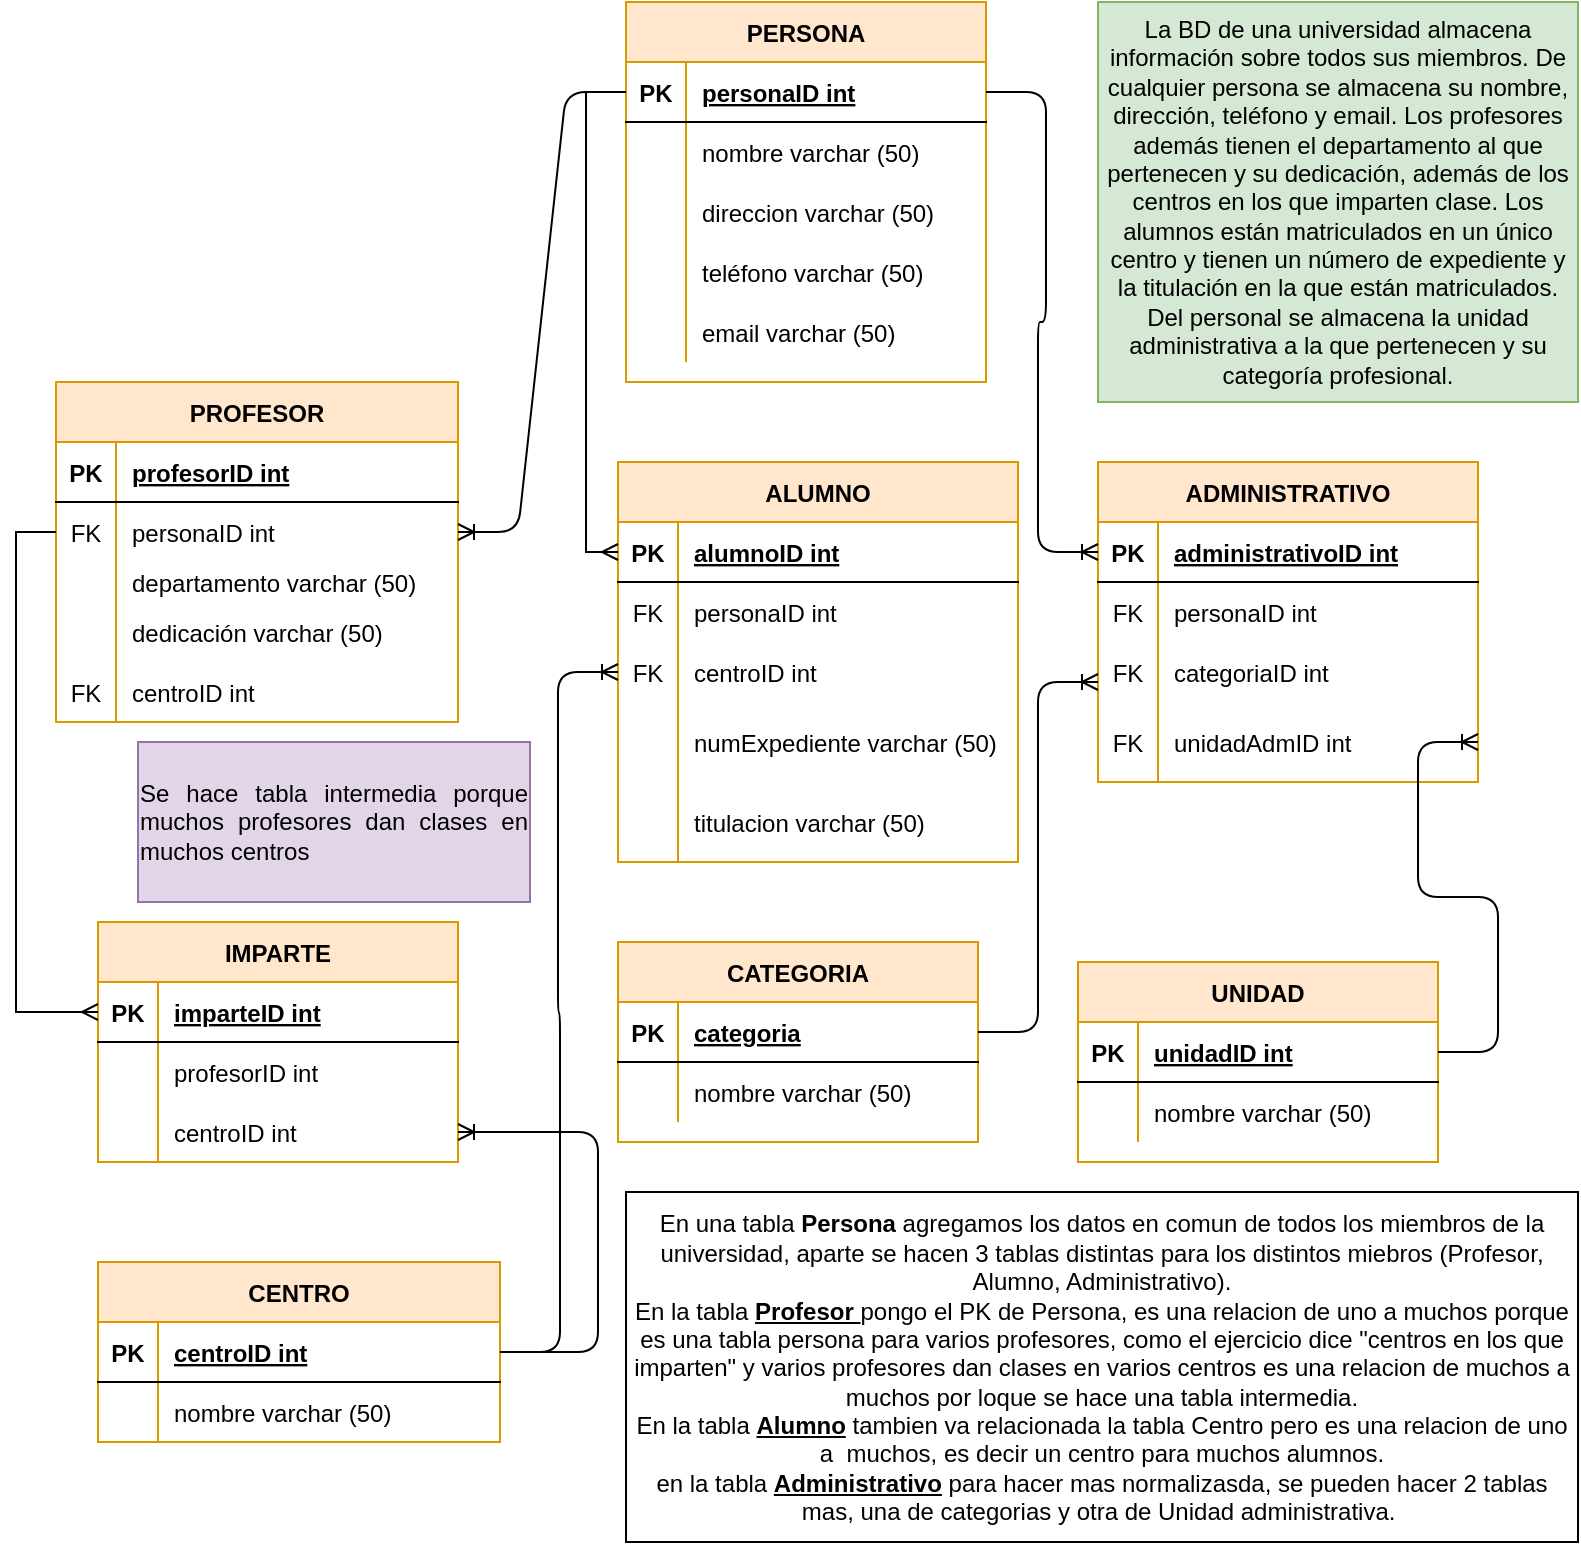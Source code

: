 <mxfile version="15.3.8" type="google"><diagram id="h5-WlAug1_C6gO8eto4v" name="Page-1"><mxGraphModel dx="868" dy="460" grid="1" gridSize="10" guides="1" tooltips="1" connect="1" arrows="1" fold="1" page="1" pageScale="1" pageWidth="827" pageHeight="1169" math="0" shadow="0"><root><mxCell id="0"/><mxCell id="1" parent="0"/><mxCell id="gMLhg_stu6vgITendecX-1" value="PERSONA" style="shape=table;startSize=30;container=1;collapsible=1;childLayout=tableLayout;fixedRows=1;rowLines=0;fontStyle=1;align=center;resizeLast=1;fillColor=#ffe6cc;strokeColor=#d79b00;" parent="1" vertex="1"><mxGeometry x="324" y="30" width="180" height="190" as="geometry"/></mxCell><mxCell id="gMLhg_stu6vgITendecX-2" value="" style="shape=partialRectangle;collapsible=0;dropTarget=0;pointerEvents=0;fillColor=none;top=0;left=0;bottom=1;right=0;points=[[0,0.5],[1,0.5]];portConstraint=eastwest;" parent="gMLhg_stu6vgITendecX-1" vertex="1"><mxGeometry y="30" width="180" height="30" as="geometry"/></mxCell><mxCell id="gMLhg_stu6vgITendecX-3" value="PK" style="shape=partialRectangle;connectable=0;fillColor=none;top=0;left=0;bottom=0;right=0;fontStyle=1;overflow=hidden;" parent="gMLhg_stu6vgITendecX-2" vertex="1"><mxGeometry width="30" height="30" as="geometry"/></mxCell><mxCell id="gMLhg_stu6vgITendecX-4" value="personaID int" style="shape=partialRectangle;connectable=0;fillColor=none;top=0;left=0;bottom=0;right=0;align=left;spacingLeft=6;fontStyle=5;overflow=hidden;" parent="gMLhg_stu6vgITendecX-2" vertex="1"><mxGeometry x="30" width="150" height="30" as="geometry"/></mxCell><mxCell id="gMLhg_stu6vgITendecX-5" value="" style="shape=partialRectangle;collapsible=0;dropTarget=0;pointerEvents=0;fillColor=none;top=0;left=0;bottom=0;right=0;points=[[0,0.5],[1,0.5]];portConstraint=eastwest;" parent="gMLhg_stu6vgITendecX-1" vertex="1"><mxGeometry y="60" width="180" height="30" as="geometry"/></mxCell><mxCell id="gMLhg_stu6vgITendecX-6" value="" style="shape=partialRectangle;connectable=0;fillColor=none;top=0;left=0;bottom=0;right=0;editable=1;overflow=hidden;" parent="gMLhg_stu6vgITendecX-5" vertex="1"><mxGeometry width="30" height="30" as="geometry"/></mxCell><mxCell id="gMLhg_stu6vgITendecX-7" value="nombre varchar (50)" style="shape=partialRectangle;connectable=0;fillColor=none;top=0;left=0;bottom=0;right=0;align=left;spacingLeft=6;overflow=hidden;" parent="gMLhg_stu6vgITendecX-5" vertex="1"><mxGeometry x="30" width="150" height="30" as="geometry"/></mxCell><mxCell id="gMLhg_stu6vgITendecX-8" value="" style="shape=partialRectangle;collapsible=0;dropTarget=0;pointerEvents=0;fillColor=none;top=0;left=0;bottom=0;right=0;points=[[0,0.5],[1,0.5]];portConstraint=eastwest;" parent="gMLhg_stu6vgITendecX-1" vertex="1"><mxGeometry y="90" width="180" height="30" as="geometry"/></mxCell><mxCell id="gMLhg_stu6vgITendecX-9" value="" style="shape=partialRectangle;connectable=0;fillColor=none;top=0;left=0;bottom=0;right=0;editable=1;overflow=hidden;" parent="gMLhg_stu6vgITendecX-8" vertex="1"><mxGeometry width="30" height="30" as="geometry"/></mxCell><mxCell id="gMLhg_stu6vgITendecX-10" value="direccion varchar (50)" style="shape=partialRectangle;connectable=0;fillColor=none;top=0;left=0;bottom=0;right=0;align=left;spacingLeft=6;overflow=hidden;" parent="gMLhg_stu6vgITendecX-8" vertex="1"><mxGeometry x="30" width="150" height="30" as="geometry"/></mxCell><mxCell id="gMLhg_stu6vgITendecX-11" value="" style="shape=partialRectangle;collapsible=0;dropTarget=0;pointerEvents=0;fillColor=none;top=0;left=0;bottom=0;right=0;points=[[0,0.5],[1,0.5]];portConstraint=eastwest;" parent="gMLhg_stu6vgITendecX-1" vertex="1"><mxGeometry y="120" width="180" height="30" as="geometry"/></mxCell><mxCell id="gMLhg_stu6vgITendecX-12" value="" style="shape=partialRectangle;connectable=0;fillColor=none;top=0;left=0;bottom=0;right=0;editable=1;overflow=hidden;" parent="gMLhg_stu6vgITendecX-11" vertex="1"><mxGeometry width="30" height="30" as="geometry"/></mxCell><mxCell id="gMLhg_stu6vgITendecX-13" value="teléfono varchar (50)" style="shape=partialRectangle;connectable=0;fillColor=none;top=0;left=0;bottom=0;right=0;align=left;spacingLeft=6;overflow=hidden;" parent="gMLhg_stu6vgITendecX-11" vertex="1"><mxGeometry x="30" width="150" height="30" as="geometry"/></mxCell><mxCell id="gMLhg_stu6vgITendecX-14" value="" style="shape=partialRectangle;collapsible=0;dropTarget=0;pointerEvents=0;fillColor=none;top=0;left=0;bottom=0;right=0;points=[[0,0.5],[1,0.5]];portConstraint=eastwest;" parent="gMLhg_stu6vgITendecX-1" vertex="1"><mxGeometry y="150" width="180" height="30" as="geometry"/></mxCell><mxCell id="gMLhg_stu6vgITendecX-15" value="" style="shape=partialRectangle;connectable=0;fillColor=none;top=0;left=0;bottom=0;right=0;editable=1;overflow=hidden;" parent="gMLhg_stu6vgITendecX-14" vertex="1"><mxGeometry width="30" height="30" as="geometry"/></mxCell><mxCell id="gMLhg_stu6vgITendecX-16" value="email varchar (50)" style="shape=partialRectangle;connectable=0;fillColor=none;top=0;left=0;bottom=0;right=0;align=left;spacingLeft=6;overflow=hidden;" parent="gMLhg_stu6vgITendecX-14" vertex="1"><mxGeometry x="30" width="150" height="30" as="geometry"/></mxCell><mxCell id="gMLhg_stu6vgITendecX-17" value="PROFESOR" style="shape=table;startSize=30;container=1;collapsible=1;childLayout=tableLayout;fixedRows=1;rowLines=0;fontStyle=1;align=center;resizeLast=1;fillColor=#ffe6cc;strokeColor=#d79b00;" parent="1" vertex="1"><mxGeometry x="39" y="220" width="201" height="170" as="geometry"/></mxCell><mxCell id="gMLhg_stu6vgITendecX-18" value="" style="shape=partialRectangle;collapsible=0;dropTarget=0;pointerEvents=0;fillColor=none;top=0;left=0;bottom=1;right=0;points=[[0,0.5],[1,0.5]];portConstraint=eastwest;" parent="gMLhg_stu6vgITendecX-17" vertex="1"><mxGeometry y="30" width="201" height="30" as="geometry"/></mxCell><mxCell id="gMLhg_stu6vgITendecX-19" value="PK" style="shape=partialRectangle;connectable=0;fillColor=none;top=0;left=0;bottom=0;right=0;fontStyle=1;overflow=hidden;" parent="gMLhg_stu6vgITendecX-18" vertex="1"><mxGeometry width="30" height="30" as="geometry"/></mxCell><mxCell id="gMLhg_stu6vgITendecX-20" value="profesorID int" style="shape=partialRectangle;connectable=0;fillColor=none;top=0;left=0;bottom=0;right=0;align=left;spacingLeft=6;fontStyle=5;overflow=hidden;" parent="gMLhg_stu6vgITendecX-18" vertex="1"><mxGeometry x="30" width="171" height="30" as="geometry"/></mxCell><mxCell id="gMLhg_stu6vgITendecX-21" value="" style="shape=partialRectangle;collapsible=0;dropTarget=0;pointerEvents=0;fillColor=none;top=0;left=0;bottom=0;right=0;points=[[0,0.5],[1,0.5]];portConstraint=eastwest;" parent="gMLhg_stu6vgITendecX-17" vertex="1"><mxGeometry y="60" width="201" height="30" as="geometry"/></mxCell><mxCell id="gMLhg_stu6vgITendecX-22" value="FK" style="shape=partialRectangle;connectable=0;fillColor=none;top=0;left=0;bottom=0;right=0;editable=1;overflow=hidden;" parent="gMLhg_stu6vgITendecX-21" vertex="1"><mxGeometry width="30" height="30" as="geometry"/></mxCell><mxCell id="gMLhg_stu6vgITendecX-23" value="personaID int" style="shape=partialRectangle;connectable=0;fillColor=none;top=0;left=0;bottom=0;right=0;align=left;spacingLeft=6;overflow=hidden;" parent="gMLhg_stu6vgITendecX-21" vertex="1"><mxGeometry x="30" width="171" height="30" as="geometry"/></mxCell><mxCell id="gMLhg_stu6vgITendecX-24" value="" style="shape=partialRectangle;collapsible=0;dropTarget=0;pointerEvents=0;fillColor=none;top=0;left=0;bottom=0;right=0;points=[[0,0.5],[1,0.5]];portConstraint=eastwest;" parent="gMLhg_stu6vgITendecX-17" vertex="1"><mxGeometry y="90" width="201" height="20" as="geometry"/></mxCell><mxCell id="gMLhg_stu6vgITendecX-25" value="" style="shape=partialRectangle;connectable=0;fillColor=none;top=0;left=0;bottom=0;right=0;editable=1;overflow=hidden;" parent="gMLhg_stu6vgITendecX-24" vertex="1"><mxGeometry width="30" height="20" as="geometry"/></mxCell><mxCell id="gMLhg_stu6vgITendecX-26" value="departamento varchar (50)" style="shape=partialRectangle;connectable=0;fillColor=none;top=0;left=0;bottom=0;right=0;align=left;spacingLeft=6;overflow=hidden;" parent="gMLhg_stu6vgITendecX-24" vertex="1"><mxGeometry x="30" width="171" height="20" as="geometry"/></mxCell><mxCell id="gMLhg_stu6vgITendecX-27" value="" style="shape=partialRectangle;collapsible=0;dropTarget=0;pointerEvents=0;fillColor=none;top=0;left=0;bottom=0;right=0;points=[[0,0.5],[1,0.5]];portConstraint=eastwest;" parent="gMLhg_stu6vgITendecX-17" vertex="1"><mxGeometry y="110" width="201" height="30" as="geometry"/></mxCell><mxCell id="gMLhg_stu6vgITendecX-28" value="" style="shape=partialRectangle;connectable=0;fillColor=none;top=0;left=0;bottom=0;right=0;editable=1;overflow=hidden;" parent="gMLhg_stu6vgITendecX-27" vertex="1"><mxGeometry width="30" height="30" as="geometry"/></mxCell><mxCell id="gMLhg_stu6vgITendecX-29" value="dedicación varchar (50)" style="shape=partialRectangle;connectable=0;fillColor=none;top=0;left=0;bottom=0;right=0;align=left;spacingLeft=6;overflow=hidden;" parent="gMLhg_stu6vgITendecX-27" vertex="1"><mxGeometry x="30" width="171" height="30" as="geometry"/></mxCell><mxCell id="gMLhg_stu6vgITendecX-91" value="" style="shape=partialRectangle;collapsible=0;dropTarget=0;pointerEvents=0;fillColor=none;top=0;left=0;bottom=0;right=0;points=[[0,0.5],[1,0.5]];portConstraint=eastwest;" parent="gMLhg_stu6vgITendecX-17" vertex="1"><mxGeometry y="140" width="201" height="30" as="geometry"/></mxCell><mxCell id="gMLhg_stu6vgITendecX-92" value="FK" style="shape=partialRectangle;connectable=0;fillColor=none;top=0;left=0;bottom=0;right=0;editable=1;overflow=hidden;" parent="gMLhg_stu6vgITendecX-91" vertex="1"><mxGeometry width="30" height="30" as="geometry"/></mxCell><mxCell id="gMLhg_stu6vgITendecX-93" value="centroID int" style="shape=partialRectangle;connectable=0;fillColor=none;top=0;left=0;bottom=0;right=0;align=left;spacingLeft=6;overflow=hidden;" parent="gMLhg_stu6vgITendecX-91" vertex="1"><mxGeometry x="30" width="171" height="30" as="geometry"/></mxCell><mxCell id="gMLhg_stu6vgITendecX-30" value="ALUMNO" style="shape=table;startSize=30;container=1;collapsible=1;childLayout=tableLayout;fixedRows=1;rowLines=0;fontStyle=1;align=center;resizeLast=1;fillColor=#ffe6cc;strokeColor=#d79b00;" parent="1" vertex="1"><mxGeometry x="320" y="260" width="200" height="200" as="geometry"/></mxCell><mxCell id="gMLhg_stu6vgITendecX-31" value="" style="shape=partialRectangle;collapsible=0;dropTarget=0;pointerEvents=0;fillColor=none;top=0;left=0;bottom=1;right=0;points=[[0,0.5],[1,0.5]];portConstraint=eastwest;" parent="gMLhg_stu6vgITendecX-30" vertex="1"><mxGeometry y="30" width="200" height="30" as="geometry"/></mxCell><mxCell id="gMLhg_stu6vgITendecX-32" value="PK" style="shape=partialRectangle;connectable=0;fillColor=none;top=0;left=0;bottom=0;right=0;fontStyle=1;overflow=hidden;" parent="gMLhg_stu6vgITendecX-31" vertex="1"><mxGeometry width="30" height="30" as="geometry"/></mxCell><mxCell id="gMLhg_stu6vgITendecX-33" value="alumnoID int" style="shape=partialRectangle;connectable=0;fillColor=none;top=0;left=0;bottom=0;right=0;align=left;spacingLeft=6;fontStyle=5;overflow=hidden;" parent="gMLhg_stu6vgITendecX-31" vertex="1"><mxGeometry x="30" width="170" height="30" as="geometry"/></mxCell><mxCell id="gMLhg_stu6vgITendecX-34" value="" style="shape=partialRectangle;collapsible=0;dropTarget=0;pointerEvents=0;fillColor=none;top=0;left=0;bottom=0;right=0;points=[[0,0.5],[1,0.5]];portConstraint=eastwest;" parent="gMLhg_stu6vgITendecX-30" vertex="1"><mxGeometry y="60" width="200" height="30" as="geometry"/></mxCell><mxCell id="gMLhg_stu6vgITendecX-35" value="FK" style="shape=partialRectangle;connectable=0;fillColor=none;top=0;left=0;bottom=0;right=0;editable=1;overflow=hidden;" parent="gMLhg_stu6vgITendecX-34" vertex="1"><mxGeometry width="30" height="30" as="geometry"/></mxCell><mxCell id="gMLhg_stu6vgITendecX-36" value="personaID int" style="shape=partialRectangle;connectable=0;fillColor=none;top=0;left=0;bottom=0;right=0;align=left;spacingLeft=6;overflow=hidden;" parent="gMLhg_stu6vgITendecX-34" vertex="1"><mxGeometry x="30" width="170" height="30" as="geometry"/></mxCell><mxCell id="gMLhg_stu6vgITendecX-37" value="" style="shape=partialRectangle;collapsible=0;dropTarget=0;pointerEvents=0;fillColor=none;top=0;left=0;bottom=0;right=0;points=[[0,0.5],[1,0.5]];portConstraint=eastwest;" parent="gMLhg_stu6vgITendecX-30" vertex="1"><mxGeometry y="90" width="200" height="30" as="geometry"/></mxCell><mxCell id="gMLhg_stu6vgITendecX-38" value="FK" style="shape=partialRectangle;connectable=0;fillColor=none;top=0;left=0;bottom=0;right=0;editable=1;overflow=hidden;" parent="gMLhg_stu6vgITendecX-37" vertex="1"><mxGeometry width="30" height="30" as="geometry"/></mxCell><mxCell id="gMLhg_stu6vgITendecX-39" value="centroID int" style="shape=partialRectangle;connectable=0;fillColor=none;top=0;left=0;bottom=0;right=0;align=left;spacingLeft=6;overflow=hidden;" parent="gMLhg_stu6vgITendecX-37" vertex="1"><mxGeometry x="30" width="170" height="30" as="geometry"/></mxCell><mxCell id="gMLhg_stu6vgITendecX-40" value="" style="shape=partialRectangle;collapsible=0;dropTarget=0;pointerEvents=0;fillColor=none;top=0;left=0;bottom=0;right=0;points=[[0,0.5],[1,0.5]];portConstraint=eastwest;" parent="gMLhg_stu6vgITendecX-30" vertex="1"><mxGeometry y="120" width="200" height="40" as="geometry"/></mxCell><mxCell id="gMLhg_stu6vgITendecX-41" value="" style="shape=partialRectangle;connectable=0;fillColor=none;top=0;left=0;bottom=0;right=0;editable=1;overflow=hidden;" parent="gMLhg_stu6vgITendecX-40" vertex="1"><mxGeometry width="30" height="40" as="geometry"/></mxCell><mxCell id="gMLhg_stu6vgITendecX-42" value="numExpediente varchar (50)" style="shape=partialRectangle;connectable=0;fillColor=none;top=0;left=0;bottom=0;right=0;align=left;spacingLeft=6;overflow=hidden;" parent="gMLhg_stu6vgITendecX-40" vertex="1"><mxGeometry x="30" width="170" height="40" as="geometry"/></mxCell><mxCell id="gMLhg_stu6vgITendecX-57" value="" style="shape=partialRectangle;collapsible=0;dropTarget=0;pointerEvents=0;fillColor=none;top=0;left=0;bottom=0;right=0;points=[[0,0.5],[1,0.5]];portConstraint=eastwest;" parent="gMLhg_stu6vgITendecX-30" vertex="1"><mxGeometry y="160" width="200" height="40" as="geometry"/></mxCell><mxCell id="gMLhg_stu6vgITendecX-58" value="" style="shape=partialRectangle;connectable=0;fillColor=none;top=0;left=0;bottom=0;right=0;editable=1;overflow=hidden;" parent="gMLhg_stu6vgITendecX-57" vertex="1"><mxGeometry width="30" height="40" as="geometry"/></mxCell><mxCell id="gMLhg_stu6vgITendecX-59" value="titulacion varchar (50)" style="shape=partialRectangle;connectable=0;fillColor=none;top=0;left=0;bottom=0;right=0;align=left;spacingLeft=6;overflow=hidden;" parent="gMLhg_stu6vgITendecX-57" vertex="1"><mxGeometry x="30" width="170" height="40" as="geometry"/></mxCell><mxCell id="gMLhg_stu6vgITendecX-43" value="ADMINISTRATIVO" style="shape=table;startSize=30;container=1;collapsible=1;childLayout=tableLayout;fixedRows=1;rowLines=0;fontStyle=1;align=center;resizeLast=1;fillColor=#ffe6cc;strokeColor=#d79b00;" parent="1" vertex="1"><mxGeometry x="560" y="260" width="190" height="160" as="geometry"/></mxCell><mxCell id="gMLhg_stu6vgITendecX-44" value="" style="shape=partialRectangle;collapsible=0;dropTarget=0;pointerEvents=0;fillColor=none;top=0;left=0;bottom=1;right=0;points=[[0,0.5],[1,0.5]];portConstraint=eastwest;" parent="gMLhg_stu6vgITendecX-43" vertex="1"><mxGeometry y="30" width="190" height="30" as="geometry"/></mxCell><mxCell id="gMLhg_stu6vgITendecX-45" value="PK" style="shape=partialRectangle;connectable=0;fillColor=none;top=0;left=0;bottom=0;right=0;fontStyle=1;overflow=hidden;" parent="gMLhg_stu6vgITendecX-44" vertex="1"><mxGeometry width="30" height="30" as="geometry"/></mxCell><mxCell id="gMLhg_stu6vgITendecX-46" value="administrativoID int" style="shape=partialRectangle;connectable=0;fillColor=none;top=0;left=0;bottom=0;right=0;align=left;spacingLeft=6;fontStyle=5;overflow=hidden;" parent="gMLhg_stu6vgITendecX-44" vertex="1"><mxGeometry x="30" width="160" height="30" as="geometry"/></mxCell><mxCell id="gMLhg_stu6vgITendecX-47" value="" style="shape=partialRectangle;collapsible=0;dropTarget=0;pointerEvents=0;fillColor=none;top=0;left=0;bottom=0;right=0;points=[[0,0.5],[1,0.5]];portConstraint=eastwest;" parent="gMLhg_stu6vgITendecX-43" vertex="1"><mxGeometry y="60" width="190" height="30" as="geometry"/></mxCell><mxCell id="gMLhg_stu6vgITendecX-48" value="FK" style="shape=partialRectangle;connectable=0;fillColor=none;top=0;left=0;bottom=0;right=0;editable=1;overflow=hidden;" parent="gMLhg_stu6vgITendecX-47" vertex="1"><mxGeometry width="30" height="30" as="geometry"/></mxCell><mxCell id="gMLhg_stu6vgITendecX-49" value="personaID int" style="shape=partialRectangle;connectable=0;fillColor=none;top=0;left=0;bottom=0;right=0;align=left;spacingLeft=6;overflow=hidden;" parent="gMLhg_stu6vgITendecX-47" vertex="1"><mxGeometry x="30" width="160" height="30" as="geometry"/></mxCell><mxCell id="gMLhg_stu6vgITendecX-50" value="" style="shape=partialRectangle;collapsible=0;dropTarget=0;pointerEvents=0;fillColor=none;top=0;left=0;bottom=0;right=0;points=[[0,0.5],[1,0.5]];portConstraint=eastwest;" parent="gMLhg_stu6vgITendecX-43" vertex="1"><mxGeometry y="90" width="190" height="30" as="geometry"/></mxCell><mxCell id="gMLhg_stu6vgITendecX-51" value="FK" style="shape=partialRectangle;connectable=0;fillColor=none;top=0;left=0;bottom=0;right=0;editable=1;overflow=hidden;" parent="gMLhg_stu6vgITendecX-50" vertex="1"><mxGeometry width="30" height="30" as="geometry"/></mxCell><mxCell id="gMLhg_stu6vgITendecX-52" value="categoriaID int" style="shape=partialRectangle;connectable=0;fillColor=none;top=0;left=0;bottom=0;right=0;align=left;spacingLeft=6;overflow=hidden;" parent="gMLhg_stu6vgITendecX-50" vertex="1"><mxGeometry x="30" width="160" height="30" as="geometry"/></mxCell><mxCell id="gMLhg_stu6vgITendecX-53" value="" style="shape=partialRectangle;collapsible=0;dropTarget=0;pointerEvents=0;fillColor=none;top=0;left=0;bottom=0;right=0;points=[[0,0.5],[1,0.5]];portConstraint=eastwest;" parent="gMLhg_stu6vgITendecX-43" vertex="1"><mxGeometry y="120" width="190" height="40" as="geometry"/></mxCell><mxCell id="gMLhg_stu6vgITendecX-54" value="FK" style="shape=partialRectangle;connectable=0;fillColor=none;top=0;left=0;bottom=0;right=0;editable=1;overflow=hidden;" parent="gMLhg_stu6vgITendecX-53" vertex="1"><mxGeometry width="30" height="40" as="geometry"/></mxCell><mxCell id="gMLhg_stu6vgITendecX-55" value="unidadAdmID int" style="shape=partialRectangle;connectable=0;fillColor=none;top=0;left=0;bottom=0;right=0;align=left;spacingLeft=6;overflow=hidden;" parent="gMLhg_stu6vgITendecX-53" vertex="1"><mxGeometry x="30" width="160" height="40" as="geometry"/></mxCell><mxCell id="gMLhg_stu6vgITendecX-60" value="CENTRO" style="shape=table;startSize=30;container=1;collapsible=1;childLayout=tableLayout;fixedRows=1;rowLines=0;fontStyle=1;align=center;resizeLast=1;fillColor=#ffe6cc;strokeColor=#d79b00;" parent="1" vertex="1"><mxGeometry x="60" y="660" width="201" height="90" as="geometry"/></mxCell><mxCell id="gMLhg_stu6vgITendecX-61" value="" style="shape=partialRectangle;collapsible=0;dropTarget=0;pointerEvents=0;fillColor=none;top=0;left=0;bottom=1;right=0;points=[[0,0.5],[1,0.5]];portConstraint=eastwest;" parent="gMLhg_stu6vgITendecX-60" vertex="1"><mxGeometry y="30" width="201" height="30" as="geometry"/></mxCell><mxCell id="gMLhg_stu6vgITendecX-62" value="PK" style="shape=partialRectangle;connectable=0;fillColor=none;top=0;left=0;bottom=0;right=0;fontStyle=1;overflow=hidden;" parent="gMLhg_stu6vgITendecX-61" vertex="1"><mxGeometry width="30" height="30" as="geometry"/></mxCell><mxCell id="gMLhg_stu6vgITendecX-63" value="centroID int" style="shape=partialRectangle;connectable=0;fillColor=none;top=0;left=0;bottom=0;right=0;align=left;spacingLeft=6;fontStyle=5;overflow=hidden;" parent="gMLhg_stu6vgITendecX-61" vertex="1"><mxGeometry x="30" width="171" height="30" as="geometry"/></mxCell><mxCell id="gMLhg_stu6vgITendecX-64" value="" style="shape=partialRectangle;collapsible=0;dropTarget=0;pointerEvents=0;fillColor=none;top=0;left=0;bottom=0;right=0;points=[[0,0.5],[1,0.5]];portConstraint=eastwest;" parent="gMLhg_stu6vgITendecX-60" vertex="1"><mxGeometry y="60" width="201" height="30" as="geometry"/></mxCell><mxCell id="gMLhg_stu6vgITendecX-65" value="" style="shape=partialRectangle;connectable=0;fillColor=none;top=0;left=0;bottom=0;right=0;editable=1;overflow=hidden;" parent="gMLhg_stu6vgITendecX-64" vertex="1"><mxGeometry width="30" height="30" as="geometry"/></mxCell><mxCell id="gMLhg_stu6vgITendecX-66" value="nombre varchar (50)" style="shape=partialRectangle;connectable=0;fillColor=none;top=0;left=0;bottom=0;right=0;align=left;spacingLeft=6;overflow=hidden;" parent="gMLhg_stu6vgITendecX-64" vertex="1"><mxGeometry x="30" width="171" height="30" as="geometry"/></mxCell><mxCell id="gMLhg_stu6vgITendecX-76" value="CATEGORIA" style="shape=table;startSize=30;container=1;collapsible=1;childLayout=tableLayout;fixedRows=1;rowLines=0;fontStyle=1;align=center;resizeLast=1;fillColor=#ffe6cc;strokeColor=#d79b00;" parent="1" vertex="1"><mxGeometry x="320" y="500" width="180" height="100" as="geometry"/></mxCell><mxCell id="gMLhg_stu6vgITendecX-77" value="" style="shape=partialRectangle;collapsible=0;dropTarget=0;pointerEvents=0;fillColor=none;top=0;left=0;bottom=1;right=0;points=[[0,0.5],[1,0.5]];portConstraint=eastwest;" parent="gMLhg_stu6vgITendecX-76" vertex="1"><mxGeometry y="30" width="180" height="30" as="geometry"/></mxCell><mxCell id="gMLhg_stu6vgITendecX-78" value="PK" style="shape=partialRectangle;connectable=0;fillColor=none;top=0;left=0;bottom=0;right=0;fontStyle=1;overflow=hidden;" parent="gMLhg_stu6vgITendecX-77" vertex="1"><mxGeometry width="30" height="30" as="geometry"><mxRectangle width="30" height="30" as="alternateBounds"/></mxGeometry></mxCell><mxCell id="gMLhg_stu6vgITendecX-79" value="categoria" style="shape=partialRectangle;connectable=0;fillColor=none;top=0;left=0;bottom=0;right=0;align=left;spacingLeft=6;fontStyle=5;overflow=hidden;" parent="gMLhg_stu6vgITendecX-77" vertex="1"><mxGeometry x="30" width="150" height="30" as="geometry"><mxRectangle width="150" height="30" as="alternateBounds"/></mxGeometry></mxCell><mxCell id="gMLhg_stu6vgITendecX-80" value="" style="shape=partialRectangle;collapsible=0;dropTarget=0;pointerEvents=0;fillColor=none;top=0;left=0;bottom=0;right=0;points=[[0,0.5],[1,0.5]];portConstraint=eastwest;" parent="gMLhg_stu6vgITendecX-76" vertex="1"><mxGeometry y="60" width="180" height="30" as="geometry"/></mxCell><mxCell id="gMLhg_stu6vgITendecX-81" value="" style="shape=partialRectangle;connectable=0;fillColor=none;top=0;left=0;bottom=0;right=0;editable=1;overflow=hidden;" parent="gMLhg_stu6vgITendecX-80" vertex="1"><mxGeometry width="30" height="30" as="geometry"><mxRectangle width="30" height="30" as="alternateBounds"/></mxGeometry></mxCell><mxCell id="gMLhg_stu6vgITendecX-82" value="nombre varchar (50)" style="shape=partialRectangle;connectable=0;fillColor=none;top=0;left=0;bottom=0;right=0;align=left;spacingLeft=6;overflow=hidden;" parent="gMLhg_stu6vgITendecX-80" vertex="1"><mxGeometry x="30" width="150" height="30" as="geometry"><mxRectangle width="150" height="30" as="alternateBounds"/></mxGeometry></mxCell><mxCell id="gMLhg_stu6vgITendecX-89" value="" style="edgeStyle=entityRelationEdgeStyle;fontSize=12;html=1;endArrow=ERoneToMany;exitX=1;exitY=0.5;exitDx=0;exitDy=0;entryX=0;entryY=0.5;entryDx=0;entryDy=0;" parent="1" source="gMLhg_stu6vgITendecX-61" target="gMLhg_stu6vgITendecX-37" edge="1"><mxGeometry width="100" height="100" relative="1" as="geometry"><mxPoint x="261" y="490" as="sourcePoint"/><mxPoint x="361" y="390" as="targetPoint"/></mxGeometry></mxCell><mxCell id="gMLhg_stu6vgITendecX-96" value="UNIDAD" style="shape=table;startSize=30;container=1;collapsible=1;childLayout=tableLayout;fixedRows=1;rowLines=0;fontStyle=1;align=center;resizeLast=1;fillColor=#ffe6cc;strokeColor=#d79b00;" parent="1" vertex="1"><mxGeometry x="550" y="510" width="180" height="100" as="geometry"/></mxCell><mxCell id="gMLhg_stu6vgITendecX-97" value="" style="shape=partialRectangle;collapsible=0;dropTarget=0;pointerEvents=0;fillColor=none;top=0;left=0;bottom=1;right=0;points=[[0,0.5],[1,0.5]];portConstraint=eastwest;" parent="gMLhg_stu6vgITendecX-96" vertex="1"><mxGeometry y="30" width="180" height="30" as="geometry"/></mxCell><mxCell id="gMLhg_stu6vgITendecX-98" value="PK" style="shape=partialRectangle;connectable=0;fillColor=none;top=0;left=0;bottom=0;right=0;fontStyle=1;overflow=hidden;" parent="gMLhg_stu6vgITendecX-97" vertex="1"><mxGeometry width="30" height="30" as="geometry"><mxRectangle width="30" height="30" as="alternateBounds"/></mxGeometry></mxCell><mxCell id="gMLhg_stu6vgITendecX-99" value="unidadID int" style="shape=partialRectangle;connectable=0;fillColor=none;top=0;left=0;bottom=0;right=0;align=left;spacingLeft=6;fontStyle=5;overflow=hidden;" parent="gMLhg_stu6vgITendecX-97" vertex="1"><mxGeometry x="30" width="150" height="30" as="geometry"><mxRectangle width="150" height="30" as="alternateBounds"/></mxGeometry></mxCell><mxCell id="gMLhg_stu6vgITendecX-100" value="" style="shape=partialRectangle;collapsible=0;dropTarget=0;pointerEvents=0;fillColor=none;top=0;left=0;bottom=0;right=0;points=[[0,0.5],[1,0.5]];portConstraint=eastwest;" parent="gMLhg_stu6vgITendecX-96" vertex="1"><mxGeometry y="60" width="180" height="30" as="geometry"/></mxCell><mxCell id="gMLhg_stu6vgITendecX-101" value="" style="shape=partialRectangle;connectable=0;fillColor=none;top=0;left=0;bottom=0;right=0;editable=1;overflow=hidden;" parent="gMLhg_stu6vgITendecX-100" vertex="1"><mxGeometry width="30" height="30" as="geometry"><mxRectangle width="30" height="30" as="alternateBounds"/></mxGeometry></mxCell><mxCell id="gMLhg_stu6vgITendecX-102" value="nombre varchar (50)" style="shape=partialRectangle;connectable=0;fillColor=none;top=0;left=0;bottom=0;right=0;align=left;spacingLeft=6;overflow=hidden;" parent="gMLhg_stu6vgITendecX-100" vertex="1"><mxGeometry x="30" width="150" height="30" as="geometry"><mxRectangle width="150" height="30" as="alternateBounds"/></mxGeometry></mxCell><mxCell id="gMLhg_stu6vgITendecX-109" value="IMPARTE" style="shape=table;startSize=30;container=1;collapsible=1;childLayout=tableLayout;fixedRows=1;rowLines=0;fontStyle=1;align=center;resizeLast=1;fillColor=#ffe6cc;strokeColor=#d79b00;" parent="1" vertex="1"><mxGeometry x="60" y="490" width="180" height="120" as="geometry"/></mxCell><mxCell id="gMLhg_stu6vgITendecX-110" value="" style="shape=partialRectangle;collapsible=0;dropTarget=0;pointerEvents=0;fillColor=none;top=0;left=0;bottom=1;right=0;points=[[0,0.5],[1,0.5]];portConstraint=eastwest;" parent="gMLhg_stu6vgITendecX-109" vertex="1"><mxGeometry y="30" width="180" height="30" as="geometry"/></mxCell><mxCell id="gMLhg_stu6vgITendecX-111" value="PK" style="shape=partialRectangle;connectable=0;fillColor=none;top=0;left=0;bottom=0;right=0;fontStyle=1;overflow=hidden;" parent="gMLhg_stu6vgITendecX-110" vertex="1"><mxGeometry width="30" height="30" as="geometry"/></mxCell><mxCell id="gMLhg_stu6vgITendecX-112" value="imparteID int" style="shape=partialRectangle;connectable=0;fillColor=none;top=0;left=0;bottom=0;right=0;align=left;spacingLeft=6;fontStyle=5;overflow=hidden;" parent="gMLhg_stu6vgITendecX-110" vertex="1"><mxGeometry x="30" width="150" height="30" as="geometry"/></mxCell><mxCell id="gMLhg_stu6vgITendecX-113" value="" style="shape=partialRectangle;collapsible=0;dropTarget=0;pointerEvents=0;fillColor=none;top=0;left=0;bottom=0;right=0;points=[[0,0.5],[1,0.5]];portConstraint=eastwest;" parent="gMLhg_stu6vgITendecX-109" vertex="1"><mxGeometry y="60" width="180" height="30" as="geometry"/></mxCell><mxCell id="gMLhg_stu6vgITendecX-114" value="" style="shape=partialRectangle;connectable=0;fillColor=none;top=0;left=0;bottom=0;right=0;editable=1;overflow=hidden;" parent="gMLhg_stu6vgITendecX-113" vertex="1"><mxGeometry width="30" height="30" as="geometry"/></mxCell><mxCell id="gMLhg_stu6vgITendecX-115" value="profesorID int" style="shape=partialRectangle;connectable=0;fillColor=none;top=0;left=0;bottom=0;right=0;align=left;spacingLeft=6;overflow=hidden;" parent="gMLhg_stu6vgITendecX-113" vertex="1"><mxGeometry x="30" width="150" height="30" as="geometry"/></mxCell><mxCell id="gMLhg_stu6vgITendecX-116" value="" style="shape=partialRectangle;collapsible=0;dropTarget=0;pointerEvents=0;fillColor=none;top=0;left=0;bottom=0;right=0;points=[[0,0.5],[1,0.5]];portConstraint=eastwest;" parent="gMLhg_stu6vgITendecX-109" vertex="1"><mxGeometry y="90" width="180" height="30" as="geometry"/></mxCell><mxCell id="gMLhg_stu6vgITendecX-117" value="" style="shape=partialRectangle;connectable=0;fillColor=none;top=0;left=0;bottom=0;right=0;editable=1;overflow=hidden;" parent="gMLhg_stu6vgITendecX-116" vertex="1"><mxGeometry width="30" height="30" as="geometry"/></mxCell><mxCell id="gMLhg_stu6vgITendecX-118" value="centroID int" style="shape=partialRectangle;connectable=0;fillColor=none;top=0;left=0;bottom=0;right=0;align=left;spacingLeft=6;overflow=hidden;" parent="gMLhg_stu6vgITendecX-116" vertex="1"><mxGeometry x="30" width="150" height="30" as="geometry"/></mxCell><mxCell id="gMLhg_stu6vgITendecX-123" value="" style="edgeStyle=entityRelationEdgeStyle;fontSize=12;html=1;endArrow=ERoneToMany;" parent="1" target="gMLhg_stu6vgITendecX-116" edge="1"><mxGeometry width="100" height="100" relative="1" as="geometry"><mxPoint x="280" y="705" as="sourcePoint"/><mxPoint x="240" y="555" as="targetPoint"/></mxGeometry></mxCell><mxCell id="gMLhg_stu6vgITendecX-124" value="" style="edgeStyle=entityRelationEdgeStyle;fontSize=12;html=1;endArrow=ERoneToMany;entryX=1;entryY=0.5;entryDx=0;entryDy=0;exitX=0;exitY=0.5;exitDx=0;exitDy=0;" parent="1" source="gMLhg_stu6vgITendecX-2" target="gMLhg_stu6vgITendecX-21" edge="1"><mxGeometry width="100" height="100" relative="1" as="geometry"><mxPoint x="110.5" y="170" as="sourcePoint"/><mxPoint x="210.5" y="70" as="targetPoint"/></mxGeometry></mxCell><mxCell id="gMLhg_stu6vgITendecX-126" value="" style="edgeStyle=entityRelationEdgeStyle;fontSize=12;html=1;endArrow=ERoneToMany;" parent="1" source="gMLhg_stu6vgITendecX-77" edge="1"><mxGeometry width="100" height="100" relative="1" as="geometry"><mxPoint x="460" y="470" as="sourcePoint"/><mxPoint x="560" y="370" as="targetPoint"/></mxGeometry></mxCell><mxCell id="gMLhg_stu6vgITendecX-128" value="" style="edgeStyle=entityRelationEdgeStyle;fontSize=12;html=1;endArrow=ERoneToMany;entryX=1;entryY=0.5;entryDx=0;entryDy=0;" parent="1" source="gMLhg_stu6vgITendecX-97" target="gMLhg_stu6vgITendecX-53" edge="1"><mxGeometry width="100" height="100" relative="1" as="geometry"><mxPoint x="650" y="500" as="sourcePoint"/><mxPoint x="750" y="390" as="targetPoint"/></mxGeometry></mxCell><mxCell id="gMLhg_stu6vgITendecX-129" value="" style="edgeStyle=entityRelationEdgeStyle;fontSize=12;html=1;endArrow=ERoneToMany;entryX=0;entryY=0.5;entryDx=0;entryDy=0;exitX=1;exitY=0.5;exitDx=0;exitDy=0;" parent="1" source="gMLhg_stu6vgITendecX-2" target="gMLhg_stu6vgITendecX-44" edge="1"><mxGeometry width="100" height="100" relative="1" as="geometry"><mxPoint x="430" y="270" as="sourcePoint"/><mxPoint x="530" y="170" as="targetPoint"/></mxGeometry></mxCell><mxCell id="gMLhg_stu6vgITendecX-131" value="&lt;div style=&quot;text-align: justify&quot;&gt;&lt;span&gt;Se hace tabla intermedia porque muchos profesores dan clases en muchos centros&lt;/span&gt;&lt;/div&gt;" style="rounded=0;whiteSpace=wrap;html=1;fillColor=#e1d5e7;strokeColor=#9673a6;" parent="1" vertex="1"><mxGeometry x="80" y="400" width="196" height="80" as="geometry"/></mxCell><mxCell id="wmFVfLnXmBu_PHMC2MdQ-1" style="edgeStyle=orthogonalEdgeStyle;rounded=0;orthogonalLoop=1;jettySize=auto;html=1;exitX=0;exitY=0.5;exitDx=0;exitDy=0;entryX=0;entryY=0.5;entryDx=0;entryDy=0;endArrow=ERmany;endFill=0;" edge="1" parent="1" source="gMLhg_stu6vgITendecX-2" target="gMLhg_stu6vgITendecX-31"><mxGeometry relative="1" as="geometry"/></mxCell><mxCell id="wmFVfLnXmBu_PHMC2MdQ-2" style="edgeStyle=orthogonalEdgeStyle;rounded=0;orthogonalLoop=1;jettySize=auto;html=1;exitX=0;exitY=0.5;exitDx=0;exitDy=0;entryX=0;entryY=0.5;entryDx=0;entryDy=0;endArrow=ERmany;endFill=0;" edge="1" parent="1" source="gMLhg_stu6vgITendecX-21" target="gMLhg_stu6vgITendecX-110"><mxGeometry relative="1" as="geometry"/></mxCell><mxCell id="wmFVfLnXmBu_PHMC2MdQ-3" value="La BD de una universidad almacena información sobre todos sus miembros. De cualquier persona se almacena su nombre, dirección, teléfono y email. Los profesores además tienen el departamento al que pertenecen y su dedicación, además de los centros en los que imparten clase. Los alumnos están matriculados en un único centro y tienen un número de expediente y la titulación en la que están matriculados. Del personal se almacena la unidad administrativa a la que pertenecen y su categoría profesional." style="rounded=0;whiteSpace=wrap;html=1;fillColor=#d5e8d4;strokeColor=#82b366;" vertex="1" parent="1"><mxGeometry x="560" y="30" width="240" height="200" as="geometry"/></mxCell><mxCell id="wmFVfLnXmBu_PHMC2MdQ-4" value="En una tabla &lt;b&gt;Persona &lt;/b&gt;agregamos los datos en comun de todos los miembros de la universidad, aparte se hacen 3 tablas distintas para los distintos miebros (Profesor, Alumno, Administrativo).&lt;br&gt;En la tabla &lt;u style=&quot;font-weight: bold&quot;&gt;Profesor &lt;/u&gt;pongo el PK de Persona, es una relacion de uno a muchos porque es una tabla persona para varios profesores, como el ejercicio dice &quot;centros en los que imparten&quot; y varios profesores dan clases en varios centros es una relacion de muchos a muchos por loque se hace una tabla intermedia.&lt;br&gt;En la tabla &lt;u style=&quot;font-weight: bold&quot;&gt;Alumno&lt;/u&gt;&amp;nbsp;tambien va relacionada la tabla Centro pero es una relacion de uno a&amp;nbsp; muchos, es decir un centro para muchos alumnos.&lt;br&gt;en la tabla &lt;u style=&quot;font-weight: bold&quot;&gt;Administrativo&lt;/u&gt;&amp;nbsp;para hacer mas normalizasda, se pueden hacer 2 tablas mas, una de categorias y otra de Unidad administrativa.&amp;nbsp;" style="rounded=0;whiteSpace=wrap;html=1;fontStyle=0" vertex="1" parent="1"><mxGeometry x="324" y="625" width="476" height="175" as="geometry"/></mxCell></root></mxGraphModel></diagram></mxfile>